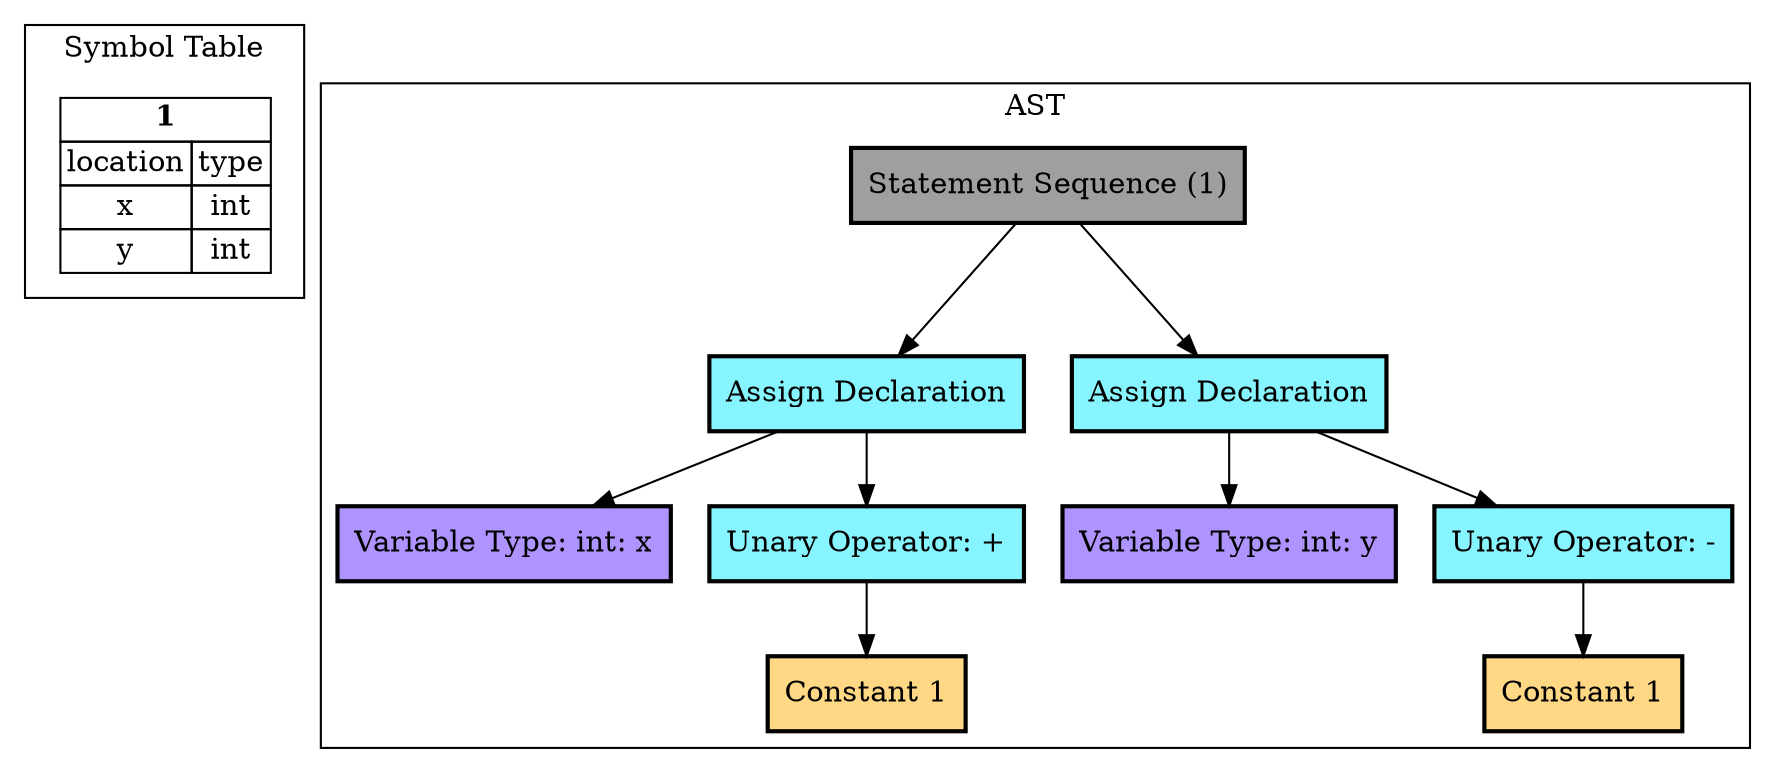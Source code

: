 Digraph G { 
	subgraph cluster_0 {
		tbl1 [
			shape=plaintext
			label=<
				<table border='0' cellborder='1' cellspacing='0'>
					<tr><td colspan="2"><b>1</b></td></tr>
					<tr><td>location</td><td>type</td></tr>
					<tr><td>x</td><td>int</td></tr>
					<tr><td>y</td><td>int</td></tr>
				</table>
			>];
		label = "Symbol Table";
	}
subgraph cluster_1 {
node [style=filled, shape=rectangle, penwidth=2];
1[label="Statement Sequence (1)", fillcolor="#9f9f9f"] 
2[label="Assign Declaration", fillcolor="#87f5ff"] 
3[label="Variable Type: int: x", fillcolor="#af93ff"] 
4[label="Unary Operator: +", fillcolor="#87f5ff"] 
5[label="Constant 1", fillcolor="#FFD885"] 
6[label="Assign Declaration", fillcolor="#87f5ff"] 
7[label="Variable Type: int: y", fillcolor="#af93ff"] 
8[label="Unary Operator: -", fillcolor="#87f5ff"] 
9[label="Constant 1", fillcolor="#FFD885"] 
1 -> 2
2 -> 3
2 -> 4
4 -> 5
1 -> 6
6 -> 7
6 -> 8
8 -> 9
label = "AST";
}
}